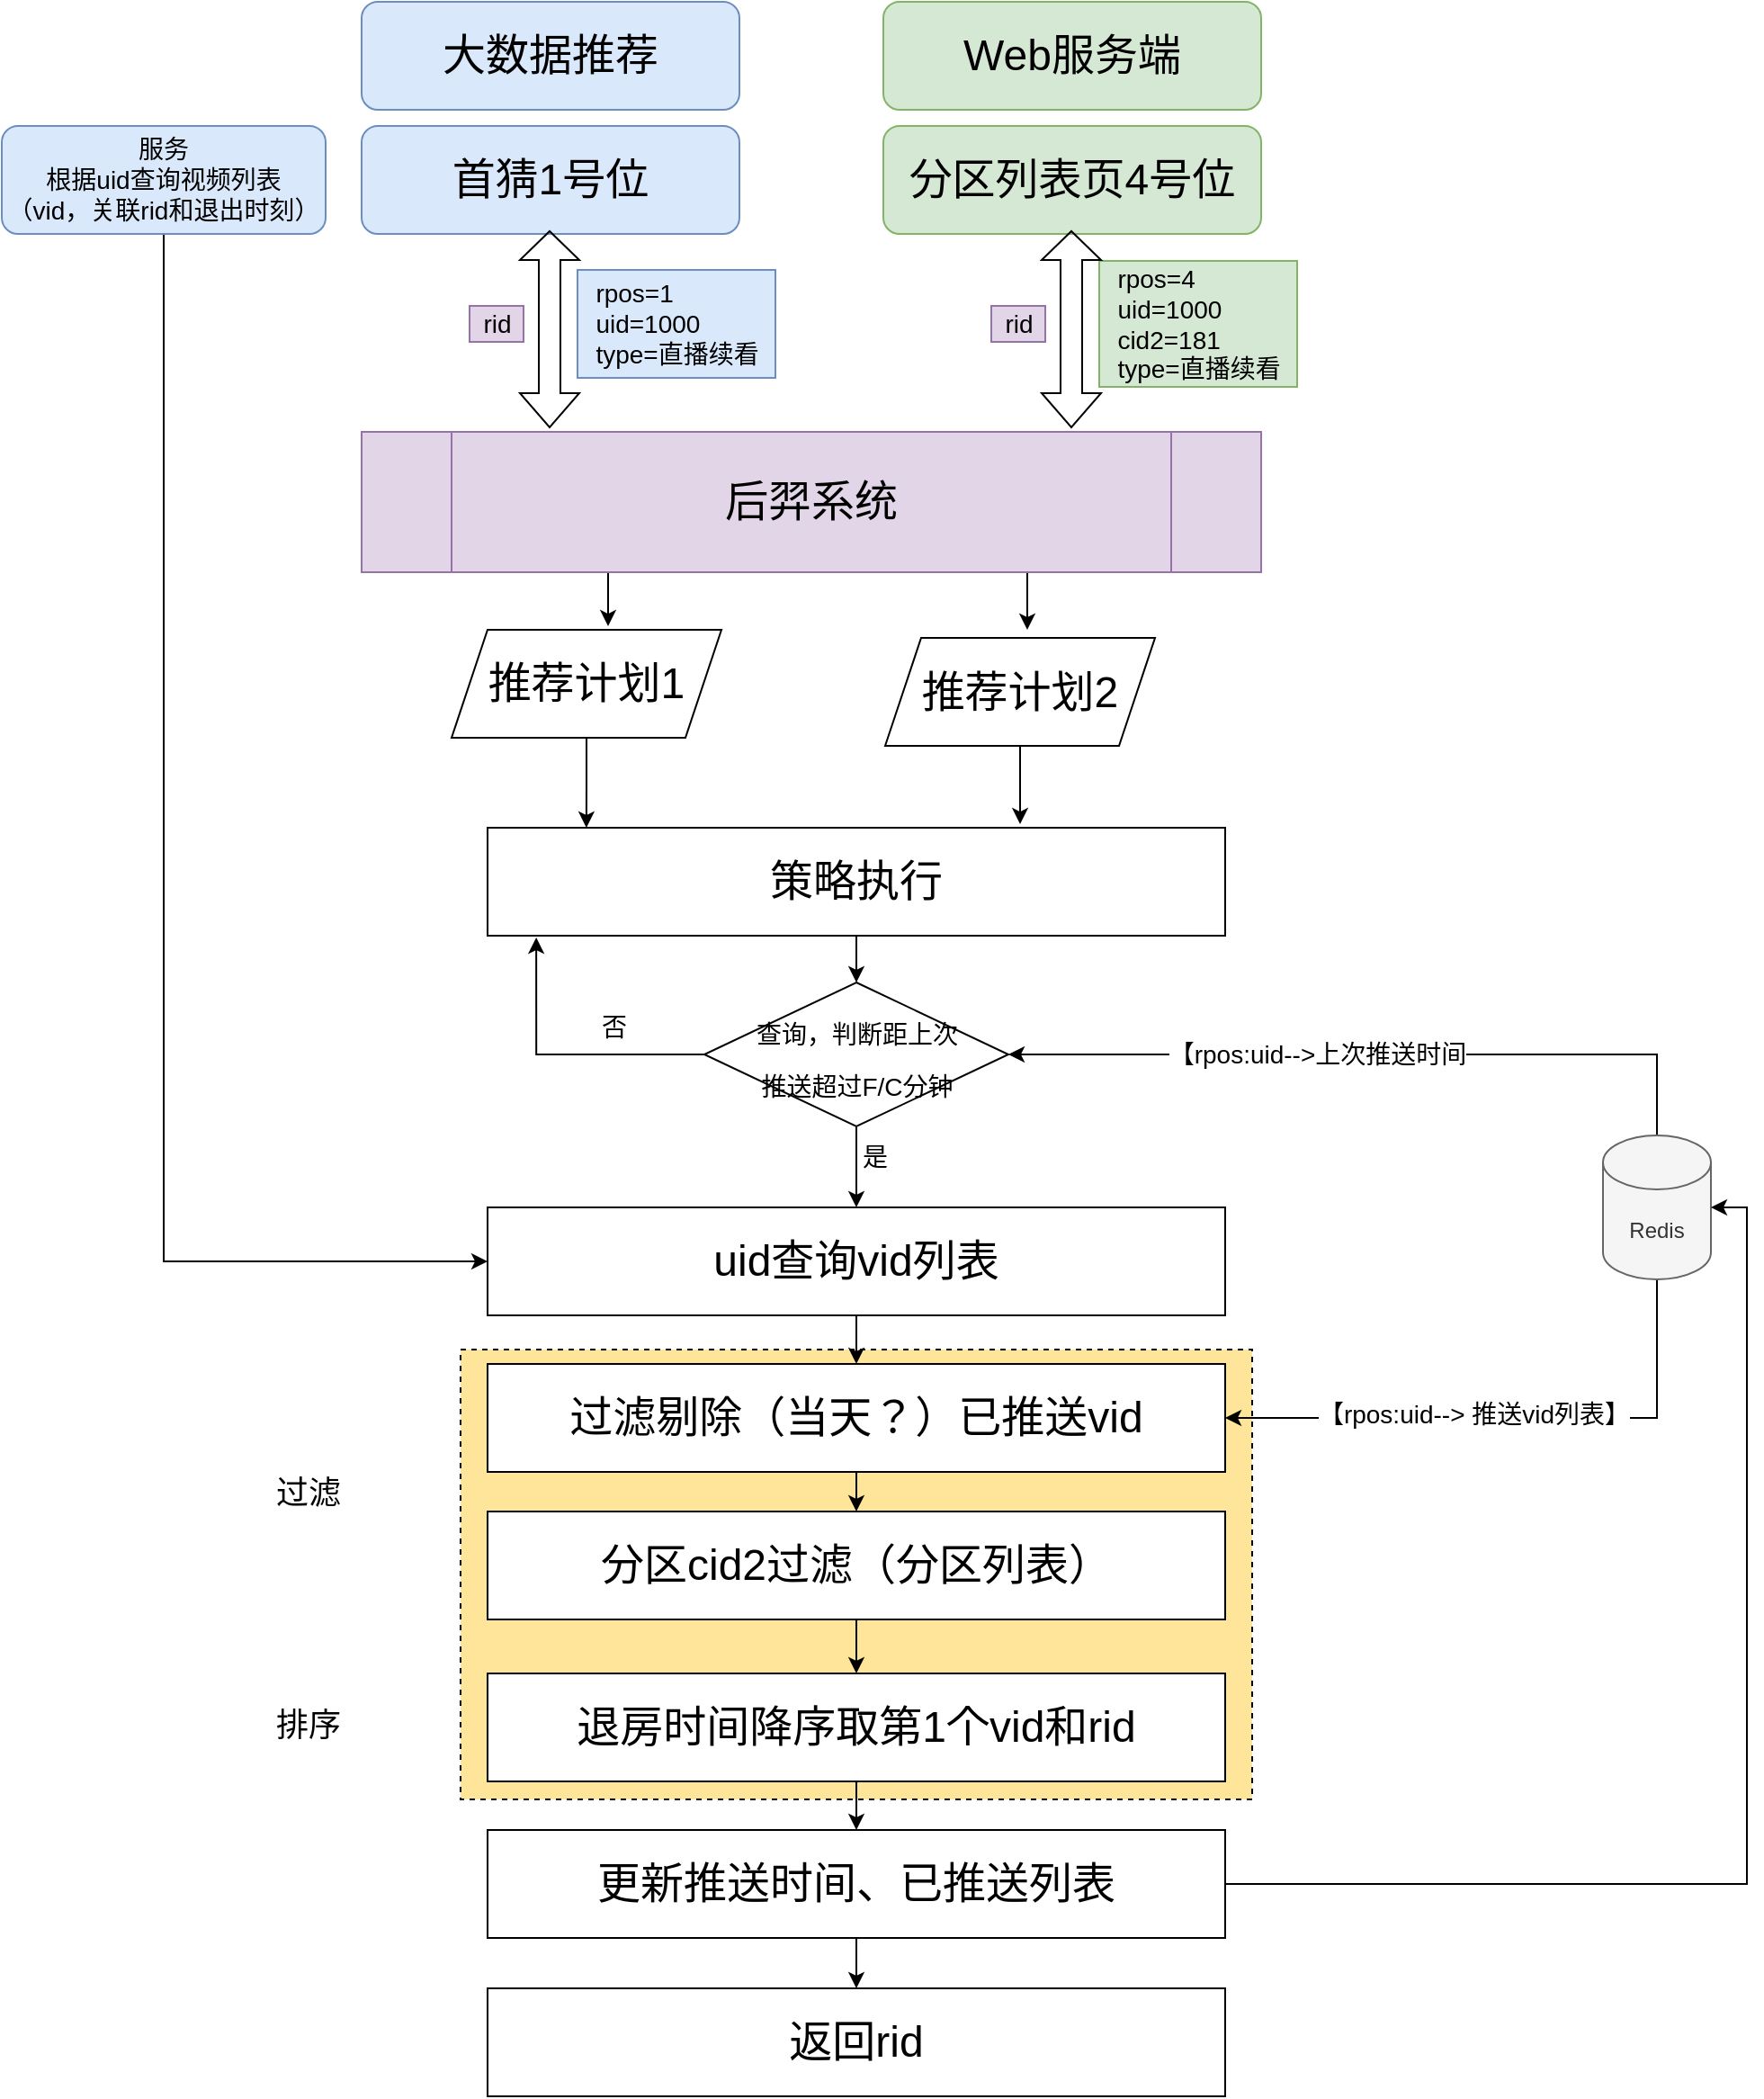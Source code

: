 <mxfile version="15.9.6" type="github">
  <diagram id="9tF38RBc4R6KH_2L6xA0" name="Page-1">
    <mxGraphModel dx="1190" dy="1416" grid="1" gridSize="10" guides="1" tooltips="1" connect="1" arrows="1" fold="1" page="1" pageScale="1" pageWidth="827" pageHeight="1169" math="0" shadow="0">
      <root>
        <mxCell id="0" />
        <mxCell id="1" parent="0" />
        <mxCell id="5oUI8aSCQk4w9hSNdnpG-64" value="" style="rounded=0;whiteSpace=wrap;html=1;fontSize=24;dashed=1;fillColor=#FFE599;" vertex="1" parent="1">
          <mxGeometry x="2305" y="950" width="440" height="250" as="geometry" />
        </mxCell>
        <mxCell id="4bQ2tgELrKUn6f46RnTJ-8" value="&lt;font style=&quot;font-size: 24px&quot;&gt;分区列表页4号位&lt;/font&gt;" style="rounded=1;whiteSpace=wrap;html=1;fontSize=14;fillColor=#d5e8d4;strokeColor=#82b366;" parent="1" vertex="1">
          <mxGeometry x="2540" y="270" width="210" height="60" as="geometry" />
        </mxCell>
        <mxCell id="4bQ2tgELrKUn6f46RnTJ-10" value="&lt;span style=&quot;font-size: 24px&quot;&gt;首猜1号位&lt;/span&gt;" style="rounded=1;whiteSpace=wrap;html=1;fontSize=14;fillColor=#dae8fc;strokeColor=#6c8ebf;" parent="1" vertex="1">
          <mxGeometry x="2250" y="270" width="210" height="60" as="geometry" />
        </mxCell>
        <mxCell id="5oUI8aSCQk4w9hSNdnpG-1" value="&lt;span style=&quot;font-size: 24px&quot;&gt;大数据推荐&lt;/span&gt;" style="rounded=1;whiteSpace=wrap;html=1;fontSize=14;fillColor=#dae8fc;strokeColor=#6c8ebf;" vertex="1" parent="1">
          <mxGeometry x="2250" y="201" width="210" height="60" as="geometry" />
        </mxCell>
        <mxCell id="5oUI8aSCQk4w9hSNdnpG-2" value="&lt;span style=&quot;font-size: 24px&quot;&gt;Web服务端&lt;/span&gt;" style="rounded=1;whiteSpace=wrap;html=1;fontSize=14;fillColor=#d5e8d4;strokeColor=#82b366;" vertex="1" parent="1">
          <mxGeometry x="2540" y="201" width="210" height="60" as="geometry" />
        </mxCell>
        <mxCell id="5oUI8aSCQk4w9hSNdnpG-35" style="edgeStyle=orthogonalEdgeStyle;rounded=0;orthogonalLoop=1;jettySize=auto;html=1;exitX=0.25;exitY=1;exitDx=0;exitDy=0;entryX=0.58;entryY=-0.033;entryDx=0;entryDy=0;entryPerimeter=0;fontSize=14;" edge="1" parent="1" source="5oUI8aSCQk4w9hSNdnpG-3" target="5oUI8aSCQk4w9hSNdnpG-6">
          <mxGeometry relative="1" as="geometry" />
        </mxCell>
        <mxCell id="5oUI8aSCQk4w9hSNdnpG-36" style="edgeStyle=orthogonalEdgeStyle;rounded=0;orthogonalLoop=1;jettySize=auto;html=1;exitX=0.75;exitY=1;exitDx=0;exitDy=0;fontSize=14;" edge="1" parent="1" source="5oUI8aSCQk4w9hSNdnpG-3">
          <mxGeometry relative="1" as="geometry">
            <mxPoint x="2620" y="550" as="targetPoint" />
          </mxGeometry>
        </mxCell>
        <mxCell id="5oUI8aSCQk4w9hSNdnpG-3" value="&lt;font style=&quot;font-size: 24px&quot;&gt;后羿系统&lt;/font&gt;" style="shape=process;whiteSpace=wrap;html=1;backgroundOutline=1;fillColor=#e1d5e7;strokeColor=#9673a6;" vertex="1" parent="1">
          <mxGeometry x="2250" y="440" width="500" height="78" as="geometry" />
        </mxCell>
        <mxCell id="5oUI8aSCQk4w9hSNdnpG-38" style="edgeStyle=orthogonalEdgeStyle;rounded=0;orthogonalLoop=1;jettySize=auto;html=1;exitX=0.5;exitY=1;exitDx=0;exitDy=0;entryX=0.134;entryY=0;entryDx=0;entryDy=0;entryPerimeter=0;fontSize=14;" edge="1" parent="1" source="5oUI8aSCQk4w9hSNdnpG-6" target="5oUI8aSCQk4w9hSNdnpG-8">
          <mxGeometry relative="1" as="geometry" />
        </mxCell>
        <mxCell id="5oUI8aSCQk4w9hSNdnpG-6" value="推荐计划1" style="shape=parallelogram;perimeter=parallelogramPerimeter;whiteSpace=wrap;html=1;fixedSize=1;fontSize=24;" vertex="1" parent="1">
          <mxGeometry x="2300" y="550" width="150" height="60" as="geometry" />
        </mxCell>
        <mxCell id="5oUI8aSCQk4w9hSNdnpG-41" style="edgeStyle=orthogonalEdgeStyle;rounded=0;orthogonalLoop=1;jettySize=auto;html=1;exitX=0.5;exitY=1;exitDx=0;exitDy=0;entryX=0.722;entryY=-0.033;entryDx=0;entryDy=0;entryPerimeter=0;fontSize=14;" edge="1" parent="1" source="5oUI8aSCQk4w9hSNdnpG-7" target="5oUI8aSCQk4w9hSNdnpG-8">
          <mxGeometry relative="1" as="geometry" />
        </mxCell>
        <mxCell id="5oUI8aSCQk4w9hSNdnpG-7" value="推荐计划2" style="shape=parallelogram;perimeter=parallelogramPerimeter;whiteSpace=wrap;html=1;fixedSize=1;fontSize=24;" vertex="1" parent="1">
          <mxGeometry x="2541" y="554.5" width="150" height="60" as="geometry" />
        </mxCell>
        <mxCell id="5oUI8aSCQk4w9hSNdnpG-42" style="edgeStyle=orthogonalEdgeStyle;rounded=0;orthogonalLoop=1;jettySize=auto;html=1;exitX=0.5;exitY=1;exitDx=0;exitDy=0;entryX=0.5;entryY=0;entryDx=0;entryDy=0;fontSize=14;" edge="1" parent="1" source="5oUI8aSCQk4w9hSNdnpG-8" target="5oUI8aSCQk4w9hSNdnpG-11">
          <mxGeometry relative="1" as="geometry" />
        </mxCell>
        <mxCell id="5oUI8aSCQk4w9hSNdnpG-8" value="策略执行" style="rounded=0;whiteSpace=wrap;html=1;fontSize=24;" vertex="1" parent="1">
          <mxGeometry x="2320" y="660" width="410" height="60" as="geometry" />
        </mxCell>
        <mxCell id="5oUI8aSCQk4w9hSNdnpG-51" style="edgeStyle=orthogonalEdgeStyle;rounded=0;orthogonalLoop=1;jettySize=auto;html=1;exitX=0.5;exitY=1;exitDx=0;exitDy=0;fontSize=14;" edge="1" parent="1" source="5oUI8aSCQk4w9hSNdnpG-9" target="5oUI8aSCQk4w9hSNdnpG-14">
          <mxGeometry relative="1" as="geometry" />
        </mxCell>
        <mxCell id="5oUI8aSCQk4w9hSNdnpG-9" value="uid查询vid列表" style="rounded=0;whiteSpace=wrap;html=1;fontSize=24;" vertex="1" parent="1">
          <mxGeometry x="2320" y="871" width="410" height="60" as="geometry" />
        </mxCell>
        <mxCell id="5oUI8aSCQk4w9hSNdnpG-54" style="edgeStyle=orthogonalEdgeStyle;rounded=0;orthogonalLoop=1;jettySize=auto;html=1;exitX=0.5;exitY=1;exitDx=0;exitDy=0;fontSize=14;" edge="1" parent="1" source="5oUI8aSCQk4w9hSNdnpG-10" target="5oUI8aSCQk4w9hSNdnpG-22">
          <mxGeometry relative="1" as="geometry" />
        </mxCell>
        <mxCell id="5oUI8aSCQk4w9hSNdnpG-10" value="退房时间降序取第1个vid和rid" style="rounded=0;whiteSpace=wrap;html=1;fontSize=24;" vertex="1" parent="1">
          <mxGeometry x="2320" y="1130" width="410" height="60" as="geometry" />
        </mxCell>
        <mxCell id="5oUI8aSCQk4w9hSNdnpG-44" style="edgeStyle=orthogonalEdgeStyle;rounded=0;orthogonalLoop=1;jettySize=auto;html=1;exitX=0;exitY=0.5;exitDx=0;exitDy=0;entryX=0.066;entryY=1.017;entryDx=0;entryDy=0;entryPerimeter=0;fontSize=14;" edge="1" parent="1" source="5oUI8aSCQk4w9hSNdnpG-11" target="5oUI8aSCQk4w9hSNdnpG-8">
          <mxGeometry relative="1" as="geometry" />
        </mxCell>
        <mxCell id="5oUI8aSCQk4w9hSNdnpG-45" style="edgeStyle=orthogonalEdgeStyle;rounded=0;orthogonalLoop=1;jettySize=auto;html=1;exitX=0.5;exitY=1;exitDx=0;exitDy=0;fontSize=14;" edge="1" parent="1" source="5oUI8aSCQk4w9hSNdnpG-11" target="5oUI8aSCQk4w9hSNdnpG-9">
          <mxGeometry relative="1" as="geometry" />
        </mxCell>
        <mxCell id="5oUI8aSCQk4w9hSNdnpG-11" value="&lt;font style=&quot;font-size: 14px&quot;&gt;查询，判断距上次&lt;br&gt;推送超过F/C分钟&lt;/font&gt;" style="rhombus;whiteSpace=wrap;html=1;fontSize=24;" vertex="1" parent="1">
          <mxGeometry x="2440.5" y="746" width="169" height="80" as="geometry" />
        </mxCell>
        <mxCell id="5oUI8aSCQk4w9hSNdnpG-20" style="edgeStyle=orthogonalEdgeStyle;rounded=0;orthogonalLoop=1;jettySize=auto;html=1;exitX=0.5;exitY=0;exitDx=0;exitDy=0;exitPerimeter=0;entryX=1;entryY=0.5;entryDx=0;entryDy=0;fontSize=14;" edge="1" parent="1" source="5oUI8aSCQk4w9hSNdnpG-12" target="5oUI8aSCQk4w9hSNdnpG-11">
          <mxGeometry relative="1" as="geometry" />
        </mxCell>
        <mxCell id="5oUI8aSCQk4w9hSNdnpG-48" value="【rpos:uid--&amp;gt;上次推送时间" style="edgeLabel;html=1;align=center;verticalAlign=middle;resizable=0;points=[];fontSize=14;" vertex="1" connectable="0" parent="5oUI8aSCQk4w9hSNdnpG-20">
          <mxGeometry x="0.273" y="-4" relative="1" as="geometry">
            <mxPoint x="24" y="4" as="offset" />
          </mxGeometry>
        </mxCell>
        <mxCell id="5oUI8aSCQk4w9hSNdnpG-21" style="edgeStyle=orthogonalEdgeStyle;rounded=0;orthogonalLoop=1;jettySize=auto;html=1;exitX=0.5;exitY=1;exitDx=0;exitDy=0;exitPerimeter=0;entryX=1;entryY=0.5;entryDx=0;entryDy=0;fontSize=14;" edge="1" parent="1" source="5oUI8aSCQk4w9hSNdnpG-12" target="5oUI8aSCQk4w9hSNdnpG-14">
          <mxGeometry relative="1" as="geometry" />
        </mxCell>
        <mxCell id="5oUI8aSCQk4w9hSNdnpG-50" value="【rpos:uid--&amp;gt; 推送vid列表】" style="edgeLabel;html=1;align=center;verticalAlign=middle;resizable=0;points=[];fontSize=14;" vertex="1" connectable="0" parent="5oUI8aSCQk4w9hSNdnpG-21">
          <mxGeometry x="0.291" y="-2" relative="1" as="geometry">
            <mxPoint x="25" as="offset" />
          </mxGeometry>
        </mxCell>
        <mxCell id="5oUI8aSCQk4w9hSNdnpG-12" value="Redis" style="shape=cylinder3;whiteSpace=wrap;html=1;boundedLbl=1;backgroundOutline=1;size=15;fontSize=12;fillColor=#f5f5f5;fontColor=#333333;strokeColor=#666666;" vertex="1" parent="1">
          <mxGeometry x="2940" y="831" width="60" height="80" as="geometry" />
        </mxCell>
        <mxCell id="5oUI8aSCQk4w9hSNdnpG-53" style="edgeStyle=orthogonalEdgeStyle;rounded=0;orthogonalLoop=1;jettySize=auto;html=1;exitX=0.5;exitY=1;exitDx=0;exitDy=0;fontSize=14;entryX=0.5;entryY=0;entryDx=0;entryDy=0;" edge="1" parent="1" source="5oUI8aSCQk4w9hSNdnpG-14" target="5oUI8aSCQk4w9hSNdnpG-61">
          <mxGeometry relative="1" as="geometry">
            <mxPoint x="2525" y="1050" as="targetPoint" />
          </mxGeometry>
        </mxCell>
        <mxCell id="5oUI8aSCQk4w9hSNdnpG-14" value="过滤剔除（当天？）已推送vid" style="rounded=0;whiteSpace=wrap;html=1;fontSize=24;" vertex="1" parent="1">
          <mxGeometry x="2320" y="958" width="410" height="60" as="geometry" />
        </mxCell>
        <mxCell id="5oUI8aSCQk4w9hSNdnpG-19" style="edgeStyle=orthogonalEdgeStyle;rounded=0;orthogonalLoop=1;jettySize=auto;html=1;exitX=0.5;exitY=1;exitDx=0;exitDy=0;entryX=0;entryY=0.5;entryDx=0;entryDy=0;fontSize=14;" edge="1" parent="1" source="5oUI8aSCQk4w9hSNdnpG-17" target="5oUI8aSCQk4w9hSNdnpG-9">
          <mxGeometry relative="1" as="geometry" />
        </mxCell>
        <mxCell id="5oUI8aSCQk4w9hSNdnpG-17" value="&lt;font style=&quot;font-size: 14px&quot;&gt;服务&lt;br&gt;根据uid查询视频列表&lt;br&gt;（vid，关联rid和退出时刻）&lt;/font&gt;" style="rounded=1;whiteSpace=wrap;html=1;fontSize=12;fillColor=#dae8fc;strokeColor=#6c8ebf;" vertex="1" parent="1">
          <mxGeometry x="2050" y="270" width="180" height="60" as="geometry" />
        </mxCell>
        <mxCell id="5oUI8aSCQk4w9hSNdnpG-55" style="edgeStyle=orthogonalEdgeStyle;rounded=0;orthogonalLoop=1;jettySize=auto;html=1;exitX=1;exitY=0.5;exitDx=0;exitDy=0;entryX=1;entryY=0.5;entryDx=0;entryDy=0;entryPerimeter=0;fontSize=14;" edge="1" parent="1" source="5oUI8aSCQk4w9hSNdnpG-22" target="5oUI8aSCQk4w9hSNdnpG-12">
          <mxGeometry relative="1" as="geometry" />
        </mxCell>
        <mxCell id="5oUI8aSCQk4w9hSNdnpG-59" style="edgeStyle=orthogonalEdgeStyle;rounded=0;orthogonalLoop=1;jettySize=auto;html=1;exitX=0.5;exitY=1;exitDx=0;exitDy=0;fontSize=14;" edge="1" parent="1" source="5oUI8aSCQk4w9hSNdnpG-22" target="5oUI8aSCQk4w9hSNdnpG-58">
          <mxGeometry relative="1" as="geometry" />
        </mxCell>
        <mxCell id="5oUI8aSCQk4w9hSNdnpG-22" value="更新推送时间、已推送列表" style="rounded=0;whiteSpace=wrap;html=1;fontSize=24;" vertex="1" parent="1">
          <mxGeometry x="2320" y="1217" width="410" height="60" as="geometry" />
        </mxCell>
        <mxCell id="5oUI8aSCQk4w9hSNdnpG-23" value="&lt;div style=&quot;text-align: left&quot;&gt;&lt;span&gt;rpos=1&lt;/span&gt;&lt;/div&gt;&lt;div style=&quot;text-align: left&quot;&gt;&lt;span&gt;uid=1000&lt;/span&gt;&lt;/div&gt;&lt;div style=&quot;text-align: left&quot;&gt;&lt;span&gt;type=直播续看&lt;/span&gt;&lt;/div&gt;" style="text;html=1;align=center;verticalAlign=middle;resizable=0;points=[];autosize=1;strokeColor=#6c8ebf;fillColor=#dae8fc;fontSize=14;" vertex="1" parent="1">
          <mxGeometry x="2370" y="350" width="110" height="60" as="geometry" />
        </mxCell>
        <mxCell id="5oUI8aSCQk4w9hSNdnpG-24" value="&lt;div style=&quot;text-align: left&quot;&gt;&lt;span&gt;rpos=4&lt;/span&gt;&lt;/div&gt;&lt;div style=&quot;text-align: left&quot;&gt;&lt;span&gt;uid=1000&lt;/span&gt;&lt;/div&gt;&lt;div style=&quot;text-align: left&quot;&gt;&lt;span&gt;cid2=181&lt;/span&gt;&lt;/div&gt;&lt;div style=&quot;text-align: left&quot;&gt;&lt;span&gt;type=直播续看&lt;/span&gt;&lt;/div&gt;" style="text;html=1;align=center;verticalAlign=middle;resizable=0;points=[];autosize=1;strokeColor=#82b366;fillColor=#d5e8d4;fontSize=14;" vertex="1" parent="1">
          <mxGeometry x="2660" y="345" width="110" height="70" as="geometry" />
        </mxCell>
        <mxCell id="5oUI8aSCQk4w9hSNdnpG-28" value="" style="shape=flexArrow;endArrow=classic;startArrow=classic;html=1;rounded=0;fontSize=14;width=12;endSize=5;" edge="1" parent="1">
          <mxGeometry width="100" height="100" relative="1" as="geometry">
            <mxPoint x="2354.5" y="438" as="sourcePoint" />
            <mxPoint x="2354.5" y="328" as="targetPoint" />
          </mxGeometry>
        </mxCell>
        <mxCell id="5oUI8aSCQk4w9hSNdnpG-30" value="" style="shape=flexArrow;endArrow=classic;startArrow=classic;html=1;rounded=0;fontSize=14;width=12;endSize=5;" edge="1" parent="1">
          <mxGeometry width="100" height="100" relative="1" as="geometry">
            <mxPoint x="2644.5" y="438" as="sourcePoint" />
            <mxPoint x="2644.5" y="328" as="targetPoint" />
          </mxGeometry>
        </mxCell>
        <mxCell id="5oUI8aSCQk4w9hSNdnpG-31" value="rid" style="text;html=1;align=center;verticalAlign=middle;resizable=0;points=[];autosize=1;strokeColor=#9673a6;fillColor=#e1d5e7;fontSize=14;" vertex="1" parent="1">
          <mxGeometry x="2310" y="370" width="30" height="20" as="geometry" />
        </mxCell>
        <mxCell id="5oUI8aSCQk4w9hSNdnpG-34" value="rid" style="text;html=1;align=center;verticalAlign=middle;resizable=0;points=[];autosize=1;strokeColor=#9673a6;fillColor=#e1d5e7;fontSize=14;" vertex="1" parent="1">
          <mxGeometry x="2600" y="370" width="30" height="20" as="geometry" />
        </mxCell>
        <mxCell id="5oUI8aSCQk4w9hSNdnpG-46" value="是" style="text;html=1;align=center;verticalAlign=middle;resizable=0;points=[];autosize=1;strokeColor=none;fillColor=none;fontSize=14;" vertex="1" parent="1">
          <mxGeometry x="2520" y="833" width="30" height="20" as="geometry" />
        </mxCell>
        <mxCell id="5oUI8aSCQk4w9hSNdnpG-47" value="否" style="text;html=1;align=center;verticalAlign=middle;resizable=0;points=[];autosize=1;strokeColor=none;fillColor=none;fontSize=14;" vertex="1" parent="1">
          <mxGeometry x="2375" y="761" width="30" height="20" as="geometry" />
        </mxCell>
        <mxCell id="5oUI8aSCQk4w9hSNdnpG-58" value="返回rid" style="rounded=0;whiteSpace=wrap;html=1;fontSize=24;" vertex="1" parent="1">
          <mxGeometry x="2320" y="1305" width="410" height="60" as="geometry" />
        </mxCell>
        <mxCell id="5oUI8aSCQk4w9hSNdnpG-63" style="edgeStyle=orthogonalEdgeStyle;rounded=0;orthogonalLoop=1;jettySize=auto;html=1;exitX=0.5;exitY=1;exitDx=0;exitDy=0;fontSize=14;" edge="1" parent="1" source="5oUI8aSCQk4w9hSNdnpG-61" target="5oUI8aSCQk4w9hSNdnpG-10">
          <mxGeometry relative="1" as="geometry" />
        </mxCell>
        <mxCell id="5oUI8aSCQk4w9hSNdnpG-61" value="分区cid2过滤（分区列表）" style="rounded=0;whiteSpace=wrap;html=1;fontSize=24;" vertex="1" parent="1">
          <mxGeometry x="2320" y="1040" width="410" height="60" as="geometry" />
        </mxCell>
        <mxCell id="5oUI8aSCQk4w9hSNdnpG-65" value="&lt;font style=&quot;font-size: 18px&quot;&gt;过滤&lt;br&gt;&lt;br&gt;&lt;br&gt;&lt;br&gt;&lt;br&gt;&lt;br&gt;排序&lt;/font&gt;" style="text;html=1;align=center;verticalAlign=middle;resizable=0;points=[];autosize=1;strokeColor=none;fillColor=none;fontSize=14;" vertex="1" parent="1">
          <mxGeometry x="2195" y="1030" width="50" height="130" as="geometry" />
        </mxCell>
      </root>
    </mxGraphModel>
  </diagram>
</mxfile>
